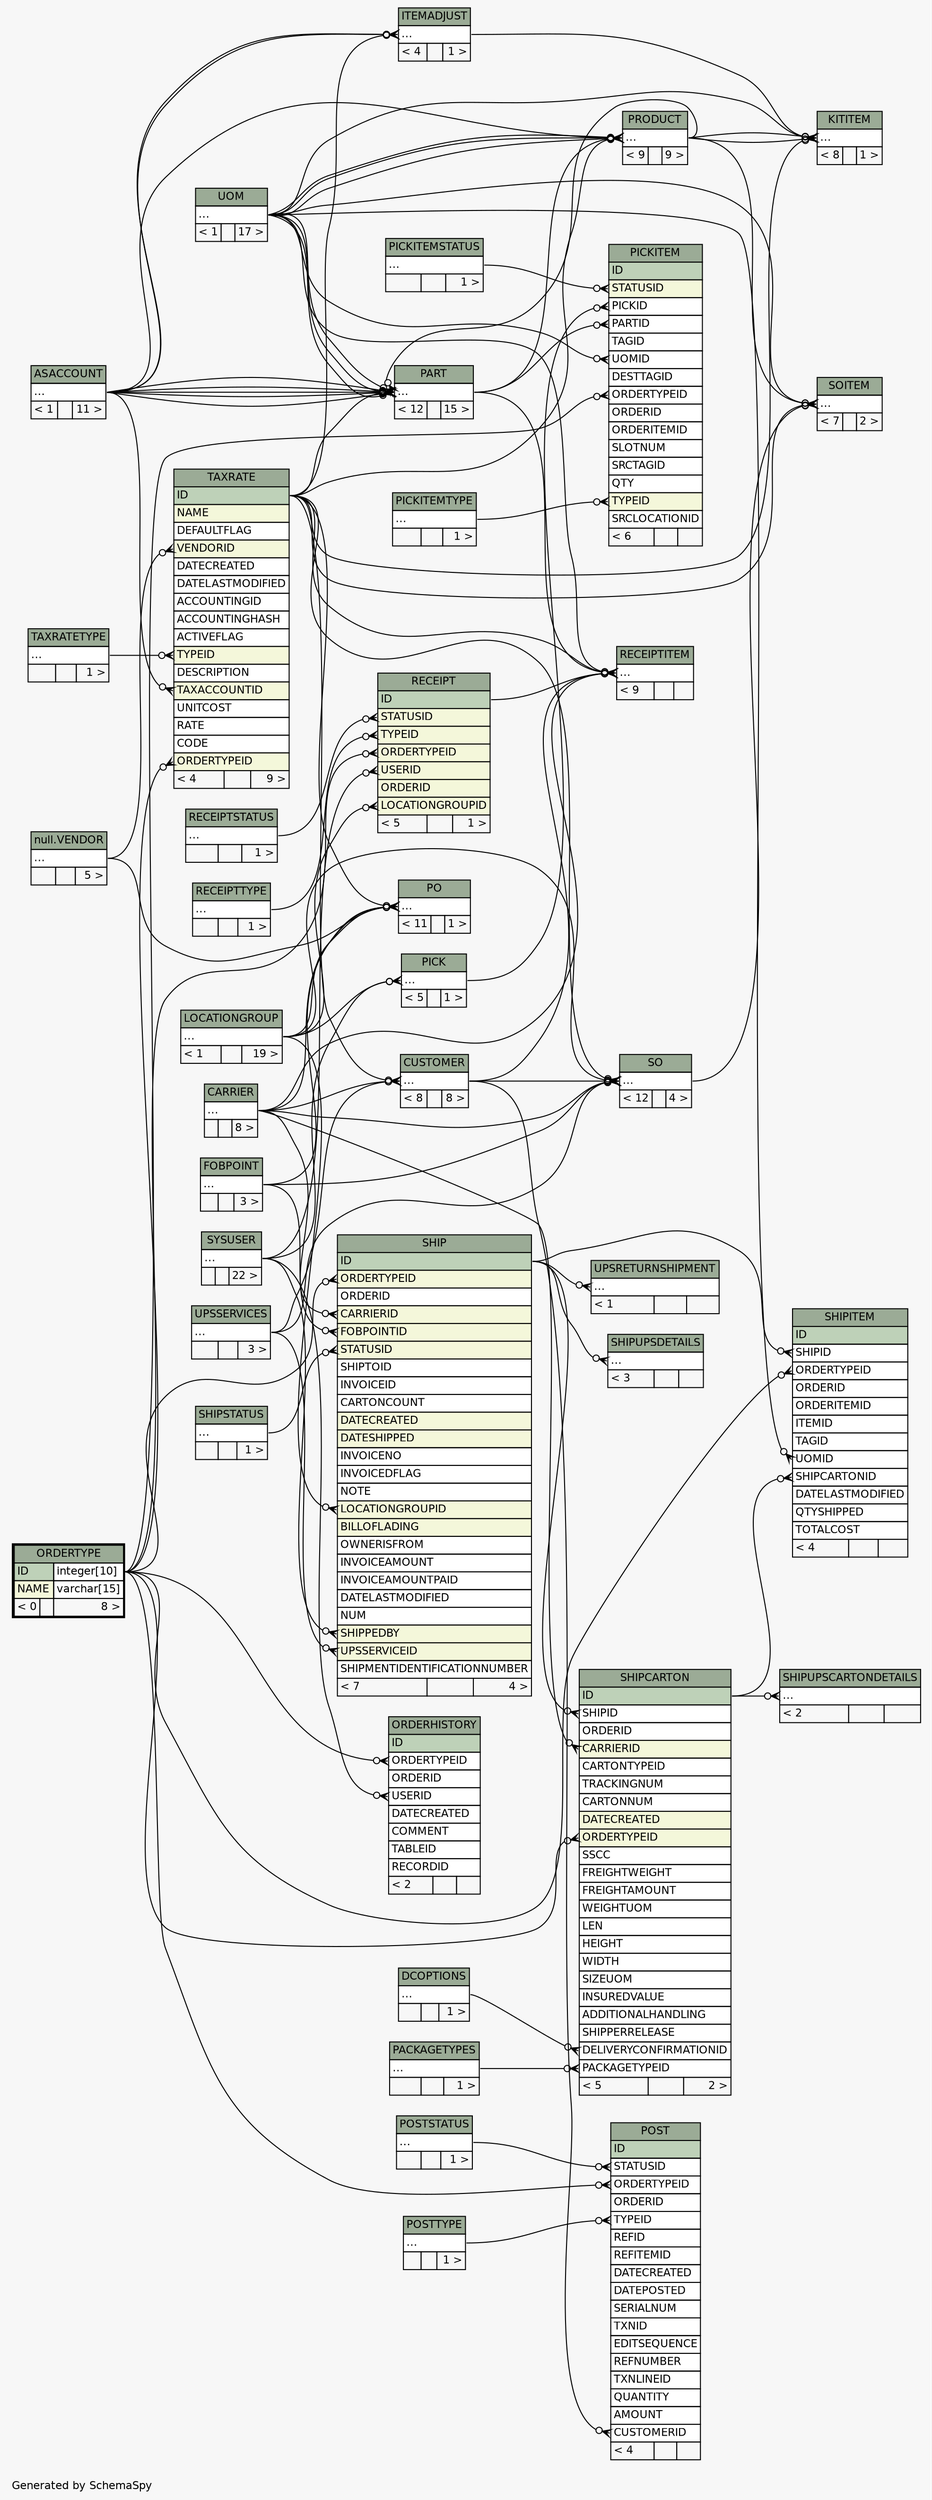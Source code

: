 // dot 2.26.3 on Linux 3.5.0-34-generic
// SchemaSpy rev 590
digraph "twoDegreesRelationshipsDiagram" {
  graph [
    rankdir="RL"
    bgcolor="#f7f7f7"
    label="\nGenerated by SchemaSpy"
    labeljust="l"
    nodesep="0.18"
    ranksep="0.46"
    fontname="Helvetica"
    fontsize="11"
  ];
  node [
    fontname="Helvetica"
    fontsize="11"
    shape="plaintext"
  ];
  edge [
    arrowsize="0.8"
  ];
  "CUSTOMER":"elipses":w -> "CARRIER":"elipses":e [arrowhead=none dir=back arrowtail=crowodot];
  "CUSTOMER":"elipses":w -> "UPSSERVICES":"elipses":e [arrowhead=none dir=back arrowtail=crowodot];
  "CUSTOMER":"elipses":w -> "TAXRATE":"ID":e [arrowhead=none dir=back arrowtail=crowodot];
  "ITEMADJUST":"elipses":w -> "ASACCOUNT":"elipses":e [arrowhead=none dir=back arrowtail=crowodot];
  "ITEMADJUST":"elipses":w -> "ASACCOUNT":"elipses":e [arrowhead=none dir=back arrowtail=crowodot];
  "ITEMADJUST":"elipses":w -> "TAXRATE":"ID":e [arrowhead=none dir=back arrowtail=crowodot];
  "KITITEM":"elipses":w -> "ITEMADJUST":"elipses":e [arrowhead=none dir=back arrowtail=crowodot];
  "KITITEM":"elipses":w -> "PRODUCT":"elipses":e [arrowhead=none dir=back arrowtail=crowodot];
  "KITITEM":"elipses":w -> "PRODUCT":"elipses":e [arrowhead=none dir=back arrowtail=crowodot];
  "KITITEM":"elipses":w -> "TAXRATE":"ID":e [arrowhead=none dir=back arrowtail=crowodot];
  "KITITEM":"elipses":w -> "UOM":"elipses":e [arrowhead=none dir=back arrowtail=crowodot];
  "ORDERHISTORY":"ORDERTYPEID":w -> "ORDERTYPE":"ID.type":e [arrowhead=none dir=back arrowtail=crowodot];
  "ORDERHISTORY":"USERID":w -> "SYSUSER":"elipses":e [arrowhead=none dir=back arrowtail=crowodot];
  "PART":"elipses":w -> "ASACCOUNT":"elipses":e [arrowhead=none dir=back arrowtail=crowodot];
  "PART":"elipses":w -> "ASACCOUNT":"elipses":e [arrowhead=none dir=back arrowtail=crowodot];
  "PART":"elipses":w -> "PRODUCT":"elipses":e [arrowhead=none dir=back arrowtail=crowodot];
  "PART":"elipses":w -> "ASACCOUNT":"elipses":e [arrowhead=none dir=back arrowtail=crowodot];
  "PART":"elipses":w -> "ASACCOUNT":"elipses":e [arrowhead=none dir=back arrowtail=crowodot];
  "PART":"elipses":w -> "UOM":"elipses":e [arrowhead=none dir=back arrowtail=crowodot];
  "PART":"elipses":w -> "TAXRATE":"ID":e [arrowhead=none dir=back arrowtail=crowodot];
  "PART":"elipses":w -> "UOM":"elipses":e [arrowhead=none dir=back arrowtail=crowodot];
  "PART":"elipses":w -> "ASACCOUNT":"elipses":e [arrowhead=none dir=back arrowtail=crowodot];
  "PART":"elipses":w -> "UOM":"elipses":e [arrowhead=none dir=back arrowtail=crowodot];
  "PICK":"elipses":w -> "LOCATIONGROUP":"elipses":e [arrowhead=none dir=back arrowtail=crowodot];
  "PICK":"elipses":w -> "SYSUSER":"elipses":e [arrowhead=none dir=back arrowtail=crowodot];
  "PICKITEM":"ORDERTYPEID":w -> "ORDERTYPE":"ID.type":e [arrowhead=none dir=back arrowtail=crowodot];
  "PICKITEM":"PARTID":w -> "PART":"elipses":e [arrowhead=none dir=back arrowtail=crowodot];
  "PICKITEM":"PICKID":w -> "PICK":"elipses":e [arrowhead=none dir=back arrowtail=crowodot];
  "PICKITEM":"STATUSID":w -> "PICKITEMSTATUS":"elipses":e [arrowhead=none dir=back arrowtail=crowodot];
  "PICKITEM":"TYPEID":w -> "PICKITEMTYPE":"elipses":e [arrowhead=none dir=back arrowtail=crowodot];
  "PICKITEM":"UOMID":w -> "UOM":"elipses":e [arrowhead=none dir=back arrowtail=crowodot];
  "PO":"elipses":w -> "CARRIER":"elipses":e [arrowhead=none dir=back arrowtail=crowodot];
  "PO":"elipses":w -> "FOBPOINT":"elipses":e [arrowhead=none dir=back arrowtail=crowodot];
  "PO":"elipses":w -> "LOCATIONGROUP":"elipses":e [arrowhead=none dir=back arrowtail=crowodot];
  "PO":"elipses":w -> "TAXRATE":"ID":e [arrowhead=none dir=back arrowtail=crowodot];
  "PO":"elipses":w -> "null.VENDOR":"elipses":e [arrowhead=none dir=back arrowtail=crowodot];
  "POST":"CUSTOMERID":w -> "CUSTOMER":"elipses":e [arrowhead=none dir=back arrowtail=crowodot];
  "POST":"ORDERTYPEID":w -> "ORDERTYPE":"ID.type":e [arrowhead=none dir=back arrowtail=crowodot];
  "POST":"STATUSID":w -> "POSTSTATUS":"elipses":e [arrowhead=none dir=back arrowtail=crowodot];
  "POST":"TYPEID":w -> "POSTTYPE":"elipses":e [arrowhead=none dir=back arrowtail=crowodot];
  "PRODUCT":"elipses":w -> "ASACCOUNT":"elipses":e [arrowhead=none dir=back arrowtail=crowodot];
  "PRODUCT":"elipses":w -> "PART":"elipses":e [arrowhead=none dir=back arrowtail=crowodot];
  "PRODUCT":"elipses":w -> "UOM":"elipses":e [arrowhead=none dir=back arrowtail=crowodot];
  "PRODUCT":"elipses":w -> "TAXRATE":"ID":e [arrowhead=none dir=back arrowtail=crowodot];
  "PRODUCT":"elipses":w -> "UOM":"elipses":e [arrowhead=none dir=back arrowtail=crowodot];
  "PRODUCT":"elipses":w -> "UOM":"elipses":e [arrowhead=none dir=back arrowtail=crowodot];
  "RECEIPT":"LOCATIONGROUPID":w -> "LOCATIONGROUP":"elipses":e [arrowhead=none dir=back arrowtail=crowodot];
  "RECEIPT":"ORDERTYPEID":w -> "ORDERTYPE":"ID.type":e [arrowhead=none dir=back arrowtail=crowodot];
  "RECEIPT":"STATUSID":w -> "RECEIPTSTATUS":"elipses":e [arrowhead=none dir=back arrowtail=crowodot];
  "RECEIPT":"TYPEID":w -> "RECEIPTTYPE":"elipses":e [arrowhead=none dir=back arrowtail=crowodot];
  "RECEIPT":"USERID":w -> "SYSUSER":"elipses":e [arrowhead=none dir=back arrowtail=crowodot];
  "RECEIPTITEM":"elipses":w -> "CARRIER":"elipses":e [arrowhead=none dir=back arrowtail=crowodot];
  "RECEIPTITEM":"elipses":w -> "CUSTOMER":"elipses":e [arrowhead=none dir=back arrowtail=crowodot];
  "RECEIPTITEM":"elipses":w -> "PART":"elipses":e [arrowhead=none dir=back arrowtail=crowodot];
  "RECEIPTITEM":"elipses":w -> "RECEIPT":"ID":e [arrowhead=none dir=back arrowtail=crowodot];
  "RECEIPTITEM":"elipses":w -> "TAXRATE":"ID":e [arrowhead=none dir=back arrowtail=crowodot];
  "RECEIPTITEM":"elipses":w -> "UOM":"elipses":e [arrowhead=none dir=back arrowtail=crowodot];
  "SHIP":"CARRIERID":w -> "CARRIER":"elipses":e [arrowhead=none dir=back arrowtail=crowodot];
  "SHIP":"FOBPOINTID":w -> "FOBPOINT":"elipses":e [arrowhead=none dir=back arrowtail=crowodot];
  "SHIP":"LOCATIONGROUPID":w -> "LOCATIONGROUP":"elipses":e [arrowhead=none dir=back arrowtail=crowodot];
  "SHIP":"ORDERTYPEID":w -> "ORDERTYPE":"ID.type":e [arrowhead=none dir=back arrowtail=crowodot];
  "SHIP":"SHIPPEDBY":w -> "SYSUSER":"elipses":e [arrowhead=none dir=back arrowtail=crowodot];
  "SHIP":"STATUSID":w -> "SHIPSTATUS":"elipses":e [arrowhead=none dir=back arrowtail=crowodot];
  "SHIP":"UPSSERVICEID":w -> "UPSSERVICES":"elipses":e [arrowhead=none dir=back arrowtail=crowodot];
  "SHIPCARTON":"CARRIERID":w -> "CARRIER":"elipses":e [arrowhead=none dir=back arrowtail=crowodot];
  "SHIPCARTON":"DELIVERYCONFIRMATIONID":w -> "DCOPTIONS":"elipses":e [arrowhead=none dir=back arrowtail=crowodot];
  "SHIPCARTON":"ORDERTYPEID":w -> "ORDERTYPE":"ID.type":e [arrowhead=none dir=back arrowtail=crowodot];
  "SHIPCARTON":"PACKAGETYPEID":w -> "PACKAGETYPES":"elipses":e [arrowhead=none dir=back arrowtail=crowodot];
  "SHIPCARTON":"SHIPID":w -> "SHIP":"ID":e [arrowhead=none dir=back arrowtail=crowodot];
  "SHIPITEM":"ORDERTYPEID":w -> "ORDERTYPE":"ID.type":e [arrowhead=none dir=back arrowtail=crowodot];
  "SHIPITEM":"SHIPCARTONID":w -> "SHIPCARTON":"ID":e [arrowhead=none dir=back arrowtail=crowodot];
  "SHIPITEM":"SHIPID":w -> "SHIP":"ID":e [arrowhead=none dir=back arrowtail=crowodot];
  "SHIPITEM":"UOMID":w -> "UOM":"elipses":e [arrowhead=none dir=back arrowtail=crowodot];
  "SHIPUPSCARTONDETAILS":"elipses":w -> "SHIPCARTON":"ID":e [arrowhead=none dir=back arrowtail=crowodot];
  "SHIPUPSDETAILS":"elipses":w -> "SHIP":"ID":e [arrowhead=none dir=back arrowtail=crowodot];
  "SO":"elipses":w -> "CARRIER":"elipses":e [arrowhead=none dir=back arrowtail=crowodot];
  "SO":"elipses":w -> "CUSTOMER":"elipses":e [arrowhead=none dir=back arrowtail=crowodot];
  "SO":"elipses":w -> "FOBPOINT":"elipses":e [arrowhead=none dir=back arrowtail=crowodot];
  "SO":"elipses":w -> "LOCATIONGROUP":"elipses":e [arrowhead=none dir=back arrowtail=crowodot];
  "SO":"elipses":w -> "TAXRATE":"ID":e [arrowhead=none dir=back arrowtail=crowodot];
  "SO":"elipses":w -> "UPSSERVICES":"elipses":e [arrowhead=none dir=back arrowtail=crowodot];
  "SOITEM":"elipses":w -> "PRODUCT":"elipses":e [arrowhead=none dir=back arrowtail=crowodot];
  "SOITEM":"elipses":w -> "SO":"elipses":e [arrowhead=none dir=back arrowtail=crowodot];
  "SOITEM":"elipses":w -> "TAXRATE":"ID":e [arrowhead=none dir=back arrowtail=crowodot];
  "SOITEM":"elipses":w -> "UOM":"elipses":e [arrowhead=none dir=back arrowtail=crowodot];
  "TAXRATE":"ORDERTYPEID":w -> "ORDERTYPE":"ID.type":e [arrowhead=none dir=back arrowtail=crowodot];
  "TAXRATE":"TAXACCOUNTID":w -> "ASACCOUNT":"elipses":e [arrowhead=none dir=back arrowtail=crowodot];
  "TAXRATE":"TYPEID":w -> "TAXRATETYPE":"elipses":e [arrowhead=none dir=back arrowtail=crowodot];
  "TAXRATE":"VENDORID":w -> "null.VENDOR":"elipses":e [arrowhead=none dir=back arrowtail=crowodot];
  "UPSRETURNSHIPMENT":"elipses":w -> "SHIP":"ID":e [arrowhead=none dir=back arrowtail=crowodot];
  "ASACCOUNT" [
    label=<
    <TABLE BORDER="0" CELLBORDER="1" CELLSPACING="0" BGCOLOR="#ffffff">
      <TR><TD COLSPAN="3" BGCOLOR="#9bab96" ALIGN="CENTER">ASACCOUNT</TD></TR>
      <TR><TD PORT="elipses" COLSPAN="3" ALIGN="LEFT">...</TD></TR>
      <TR><TD ALIGN="LEFT" BGCOLOR="#f7f7f7">&lt; 1</TD><TD ALIGN="RIGHT" BGCOLOR="#f7f7f7">  </TD><TD ALIGN="RIGHT" BGCOLOR="#f7f7f7">11 &gt;</TD></TR>
    </TABLE>>
    URL="ASACCOUNT.html"
    tooltip="ASACCOUNT"
  ];
  "CARRIER" [
    label=<
    <TABLE BORDER="0" CELLBORDER="1" CELLSPACING="0" BGCOLOR="#ffffff">
      <TR><TD COLSPAN="3" BGCOLOR="#9bab96" ALIGN="CENTER">CARRIER</TD></TR>
      <TR><TD PORT="elipses" COLSPAN="3" ALIGN="LEFT">...</TD></TR>
      <TR><TD ALIGN="LEFT" BGCOLOR="#f7f7f7">  </TD><TD ALIGN="RIGHT" BGCOLOR="#f7f7f7">  </TD><TD ALIGN="RIGHT" BGCOLOR="#f7f7f7">8 &gt;</TD></TR>
    </TABLE>>
    URL="CARRIER.html"
    tooltip="CARRIER"
  ];
  "CUSTOMER" [
    label=<
    <TABLE BORDER="0" CELLBORDER="1" CELLSPACING="0" BGCOLOR="#ffffff">
      <TR><TD COLSPAN="3" BGCOLOR="#9bab96" ALIGN="CENTER">CUSTOMER</TD></TR>
      <TR><TD PORT="elipses" COLSPAN="3" ALIGN="LEFT">...</TD></TR>
      <TR><TD ALIGN="LEFT" BGCOLOR="#f7f7f7">&lt; 8</TD><TD ALIGN="RIGHT" BGCOLOR="#f7f7f7">  </TD><TD ALIGN="RIGHT" BGCOLOR="#f7f7f7">8 &gt;</TD></TR>
    </TABLE>>
    URL="CUSTOMER.html"
    tooltip="CUSTOMER"
  ];
  "DCOPTIONS" [
    label=<
    <TABLE BORDER="0" CELLBORDER="1" CELLSPACING="0" BGCOLOR="#ffffff">
      <TR><TD COLSPAN="3" BGCOLOR="#9bab96" ALIGN="CENTER">DCOPTIONS</TD></TR>
      <TR><TD PORT="elipses" COLSPAN="3" ALIGN="LEFT">...</TD></TR>
      <TR><TD ALIGN="LEFT" BGCOLOR="#f7f7f7">  </TD><TD ALIGN="RIGHT" BGCOLOR="#f7f7f7">  </TD><TD ALIGN="RIGHT" BGCOLOR="#f7f7f7">1 &gt;</TD></TR>
    </TABLE>>
    URL="DCOPTIONS.html"
    tooltip="DCOPTIONS"
  ];
  "FOBPOINT" [
    label=<
    <TABLE BORDER="0" CELLBORDER="1" CELLSPACING="0" BGCOLOR="#ffffff">
      <TR><TD COLSPAN="3" BGCOLOR="#9bab96" ALIGN="CENTER">FOBPOINT</TD></TR>
      <TR><TD PORT="elipses" COLSPAN="3" ALIGN="LEFT">...</TD></TR>
      <TR><TD ALIGN="LEFT" BGCOLOR="#f7f7f7">  </TD><TD ALIGN="RIGHT" BGCOLOR="#f7f7f7">  </TD><TD ALIGN="RIGHT" BGCOLOR="#f7f7f7">3 &gt;</TD></TR>
    </TABLE>>
    URL="FOBPOINT.html"
    tooltip="FOBPOINT"
  ];
  "ITEMADJUST" [
    label=<
    <TABLE BORDER="0" CELLBORDER="1" CELLSPACING="0" BGCOLOR="#ffffff">
      <TR><TD COLSPAN="3" BGCOLOR="#9bab96" ALIGN="CENTER">ITEMADJUST</TD></TR>
      <TR><TD PORT="elipses" COLSPAN="3" ALIGN="LEFT">...</TD></TR>
      <TR><TD ALIGN="LEFT" BGCOLOR="#f7f7f7">&lt; 4</TD><TD ALIGN="RIGHT" BGCOLOR="#f7f7f7">  </TD><TD ALIGN="RIGHT" BGCOLOR="#f7f7f7">1 &gt;</TD></TR>
    </TABLE>>
    URL="ITEMADJUST.html"
    tooltip="ITEMADJUST"
  ];
  "KITITEM" [
    label=<
    <TABLE BORDER="0" CELLBORDER="1" CELLSPACING="0" BGCOLOR="#ffffff">
      <TR><TD COLSPAN="3" BGCOLOR="#9bab96" ALIGN="CENTER">KITITEM</TD></TR>
      <TR><TD PORT="elipses" COLSPAN="3" ALIGN="LEFT">...</TD></TR>
      <TR><TD ALIGN="LEFT" BGCOLOR="#f7f7f7">&lt; 8</TD><TD ALIGN="RIGHT" BGCOLOR="#f7f7f7">  </TD><TD ALIGN="RIGHT" BGCOLOR="#f7f7f7">1 &gt;</TD></TR>
    </TABLE>>
    URL="KITITEM.html"
    tooltip="KITITEM"
  ];
  "LOCATIONGROUP" [
    label=<
    <TABLE BORDER="0" CELLBORDER="1" CELLSPACING="0" BGCOLOR="#ffffff">
      <TR><TD COLSPAN="3" BGCOLOR="#9bab96" ALIGN="CENTER">LOCATIONGROUP</TD></TR>
      <TR><TD PORT="elipses" COLSPAN="3" ALIGN="LEFT">...</TD></TR>
      <TR><TD ALIGN="LEFT" BGCOLOR="#f7f7f7">&lt; 1</TD><TD ALIGN="RIGHT" BGCOLOR="#f7f7f7">  </TD><TD ALIGN="RIGHT" BGCOLOR="#f7f7f7">19 &gt;</TD></TR>
    </TABLE>>
    URL="LOCATIONGROUP.html"
    tooltip="LOCATIONGROUP"
  ];
  "ORDERHISTORY" [
    label=<
    <TABLE BORDER="0" CELLBORDER="1" CELLSPACING="0" BGCOLOR="#ffffff">
      <TR><TD COLSPAN="3" BGCOLOR="#9bab96" ALIGN="CENTER">ORDERHISTORY</TD></TR>
      <TR><TD PORT="ID" COLSPAN="3" BGCOLOR="#bed1b8" ALIGN="LEFT">ID</TD></TR>
      <TR><TD PORT="ORDERTYPEID" COLSPAN="3" ALIGN="LEFT">ORDERTYPEID</TD></TR>
      <TR><TD PORT="ORDERID" COLSPAN="3" ALIGN="LEFT">ORDERID</TD></TR>
      <TR><TD PORT="USERID" COLSPAN="3" ALIGN="LEFT">USERID</TD></TR>
      <TR><TD PORT="DATECREATED" COLSPAN="3" ALIGN="LEFT">DATECREATED</TD></TR>
      <TR><TD PORT="COMMENT" COLSPAN="3" ALIGN="LEFT">COMMENT</TD></TR>
      <TR><TD PORT="TABLEID" COLSPAN="3" ALIGN="LEFT">TABLEID</TD></TR>
      <TR><TD PORT="RECORDID" COLSPAN="3" ALIGN="LEFT">RECORDID</TD></TR>
      <TR><TD ALIGN="LEFT" BGCOLOR="#f7f7f7">&lt; 2</TD><TD ALIGN="RIGHT" BGCOLOR="#f7f7f7">  </TD><TD ALIGN="RIGHT" BGCOLOR="#f7f7f7">  </TD></TR>
    </TABLE>>
    URL="ORDERHISTORY.html"
    tooltip="ORDERHISTORY"
  ];
  "ORDERTYPE" [
    label=<
    <TABLE BORDER="2" CELLBORDER="1" CELLSPACING="0" BGCOLOR="#ffffff">
      <TR><TD COLSPAN="3" BGCOLOR="#9bab96" ALIGN="CENTER">ORDERTYPE</TD></TR>
      <TR><TD PORT="ID" COLSPAN="2" BGCOLOR="#bed1b8" ALIGN="LEFT">ID</TD><TD PORT="ID.type" ALIGN="LEFT">integer[10]</TD></TR>
      <TR><TD PORT="NAME" COLSPAN="2" BGCOLOR="#f4f7da" ALIGN="LEFT">NAME</TD><TD PORT="NAME.type" ALIGN="LEFT">varchar[15]</TD></TR>
      <TR><TD ALIGN="LEFT" BGCOLOR="#f7f7f7">&lt; 0</TD><TD ALIGN="RIGHT" BGCOLOR="#f7f7f7">  </TD><TD ALIGN="RIGHT" BGCOLOR="#f7f7f7">8 &gt;</TD></TR>
    </TABLE>>
    URL="ORDERTYPE.html"
    tooltip="ORDERTYPE"
  ];
  "PACKAGETYPES" [
    label=<
    <TABLE BORDER="0" CELLBORDER="1" CELLSPACING="0" BGCOLOR="#ffffff">
      <TR><TD COLSPAN="3" BGCOLOR="#9bab96" ALIGN="CENTER">PACKAGETYPES</TD></TR>
      <TR><TD PORT="elipses" COLSPAN="3" ALIGN="LEFT">...</TD></TR>
      <TR><TD ALIGN="LEFT" BGCOLOR="#f7f7f7">  </TD><TD ALIGN="RIGHT" BGCOLOR="#f7f7f7">  </TD><TD ALIGN="RIGHT" BGCOLOR="#f7f7f7">1 &gt;</TD></TR>
    </TABLE>>
    URL="PACKAGETYPES.html"
    tooltip="PACKAGETYPES"
  ];
  "PART" [
    label=<
    <TABLE BORDER="0" CELLBORDER="1" CELLSPACING="0" BGCOLOR="#ffffff">
      <TR><TD COLSPAN="3" BGCOLOR="#9bab96" ALIGN="CENTER">PART</TD></TR>
      <TR><TD PORT="elipses" COLSPAN="3" ALIGN="LEFT">...</TD></TR>
      <TR><TD ALIGN="LEFT" BGCOLOR="#f7f7f7">&lt; 12</TD><TD ALIGN="RIGHT" BGCOLOR="#f7f7f7">  </TD><TD ALIGN="RIGHT" BGCOLOR="#f7f7f7">15 &gt;</TD></TR>
    </TABLE>>
    URL="PART.html"
    tooltip="PART"
  ];
  "PICK" [
    label=<
    <TABLE BORDER="0" CELLBORDER="1" CELLSPACING="0" BGCOLOR="#ffffff">
      <TR><TD COLSPAN="3" BGCOLOR="#9bab96" ALIGN="CENTER">PICK</TD></TR>
      <TR><TD PORT="elipses" COLSPAN="3" ALIGN="LEFT">...</TD></TR>
      <TR><TD ALIGN="LEFT" BGCOLOR="#f7f7f7">&lt; 5</TD><TD ALIGN="RIGHT" BGCOLOR="#f7f7f7">  </TD><TD ALIGN="RIGHT" BGCOLOR="#f7f7f7">1 &gt;</TD></TR>
    </TABLE>>
    URL="PICK.html"
    tooltip="PICK"
  ];
  "PICKITEM" [
    label=<
    <TABLE BORDER="0" CELLBORDER="1" CELLSPACING="0" BGCOLOR="#ffffff">
      <TR><TD COLSPAN="3" BGCOLOR="#9bab96" ALIGN="CENTER">PICKITEM</TD></TR>
      <TR><TD PORT="ID" COLSPAN="3" BGCOLOR="#bed1b8" ALIGN="LEFT">ID</TD></TR>
      <TR><TD PORT="STATUSID" COLSPAN="3" BGCOLOR="#f4f7da" ALIGN="LEFT">STATUSID</TD></TR>
      <TR><TD PORT="PICKID" COLSPAN="3" ALIGN="LEFT">PICKID</TD></TR>
      <TR><TD PORT="PARTID" COLSPAN="3" ALIGN="LEFT">PARTID</TD></TR>
      <TR><TD PORT="TAGID" COLSPAN="3" ALIGN="LEFT">TAGID</TD></TR>
      <TR><TD PORT="UOMID" COLSPAN="3" ALIGN="LEFT">UOMID</TD></TR>
      <TR><TD PORT="DESTTAGID" COLSPAN="3" ALIGN="LEFT">DESTTAGID</TD></TR>
      <TR><TD PORT="ORDERTYPEID" COLSPAN="3" ALIGN="LEFT">ORDERTYPEID</TD></TR>
      <TR><TD PORT="ORDERID" COLSPAN="3" ALIGN="LEFT">ORDERID</TD></TR>
      <TR><TD PORT="ORDERITEMID" COLSPAN="3" ALIGN="LEFT">ORDERITEMID</TD></TR>
      <TR><TD PORT="SLOTNUM" COLSPAN="3" ALIGN="LEFT">SLOTNUM</TD></TR>
      <TR><TD PORT="SRCTAGID" COLSPAN="3" ALIGN="LEFT">SRCTAGID</TD></TR>
      <TR><TD PORT="QTY" COLSPAN="3" ALIGN="LEFT">QTY</TD></TR>
      <TR><TD PORT="TYPEID" COLSPAN="3" BGCOLOR="#f4f7da" ALIGN="LEFT">TYPEID</TD></TR>
      <TR><TD PORT="SRCLOCATIONID" COLSPAN="3" ALIGN="LEFT">SRCLOCATIONID</TD></TR>
      <TR><TD ALIGN="LEFT" BGCOLOR="#f7f7f7">&lt; 6</TD><TD ALIGN="RIGHT" BGCOLOR="#f7f7f7">  </TD><TD ALIGN="RIGHT" BGCOLOR="#f7f7f7">  </TD></TR>
    </TABLE>>
    URL="PICKITEM.html"
    tooltip="PICKITEM"
  ];
  "PICKITEMSTATUS" [
    label=<
    <TABLE BORDER="0" CELLBORDER="1" CELLSPACING="0" BGCOLOR="#ffffff">
      <TR><TD COLSPAN="3" BGCOLOR="#9bab96" ALIGN="CENTER">PICKITEMSTATUS</TD></TR>
      <TR><TD PORT="elipses" COLSPAN="3" ALIGN="LEFT">...</TD></TR>
      <TR><TD ALIGN="LEFT" BGCOLOR="#f7f7f7">  </TD><TD ALIGN="RIGHT" BGCOLOR="#f7f7f7">  </TD><TD ALIGN="RIGHT" BGCOLOR="#f7f7f7">1 &gt;</TD></TR>
    </TABLE>>
    URL="PICKITEMSTATUS.html"
    tooltip="PICKITEMSTATUS"
  ];
  "PICKITEMTYPE" [
    label=<
    <TABLE BORDER="0" CELLBORDER="1" CELLSPACING="0" BGCOLOR="#ffffff">
      <TR><TD COLSPAN="3" BGCOLOR="#9bab96" ALIGN="CENTER">PICKITEMTYPE</TD></TR>
      <TR><TD PORT="elipses" COLSPAN="3" ALIGN="LEFT">...</TD></TR>
      <TR><TD ALIGN="LEFT" BGCOLOR="#f7f7f7">  </TD><TD ALIGN="RIGHT" BGCOLOR="#f7f7f7">  </TD><TD ALIGN="RIGHT" BGCOLOR="#f7f7f7">1 &gt;</TD></TR>
    </TABLE>>
    URL="PICKITEMTYPE.html"
    tooltip="PICKITEMTYPE"
  ];
  "PO" [
    label=<
    <TABLE BORDER="0" CELLBORDER="1" CELLSPACING="0" BGCOLOR="#ffffff">
      <TR><TD COLSPAN="3" BGCOLOR="#9bab96" ALIGN="CENTER">PO</TD></TR>
      <TR><TD PORT="elipses" COLSPAN="3" ALIGN="LEFT">...</TD></TR>
      <TR><TD ALIGN="LEFT" BGCOLOR="#f7f7f7">&lt; 11</TD><TD ALIGN="RIGHT" BGCOLOR="#f7f7f7">  </TD><TD ALIGN="RIGHT" BGCOLOR="#f7f7f7">1 &gt;</TD></TR>
    </TABLE>>
    URL="PO.html"
    tooltip="PO"
  ];
  "POST" [
    label=<
    <TABLE BORDER="0" CELLBORDER="1" CELLSPACING="0" BGCOLOR="#ffffff">
      <TR><TD COLSPAN="3" BGCOLOR="#9bab96" ALIGN="CENTER">POST</TD></TR>
      <TR><TD PORT="ID" COLSPAN="3" BGCOLOR="#bed1b8" ALIGN="LEFT">ID</TD></TR>
      <TR><TD PORT="STATUSID" COLSPAN="3" ALIGN="LEFT">STATUSID</TD></TR>
      <TR><TD PORT="ORDERTYPEID" COLSPAN="3" ALIGN="LEFT">ORDERTYPEID</TD></TR>
      <TR><TD PORT="ORDERID" COLSPAN="3" ALIGN="LEFT">ORDERID</TD></TR>
      <TR><TD PORT="TYPEID" COLSPAN="3" ALIGN="LEFT">TYPEID</TD></TR>
      <TR><TD PORT="REFID" COLSPAN="3" ALIGN="LEFT">REFID</TD></TR>
      <TR><TD PORT="REFITEMID" COLSPAN="3" ALIGN="LEFT">REFITEMID</TD></TR>
      <TR><TD PORT="DATECREATED" COLSPAN="3" ALIGN="LEFT">DATECREATED</TD></TR>
      <TR><TD PORT="DATEPOSTED" COLSPAN="3" ALIGN="LEFT">DATEPOSTED</TD></TR>
      <TR><TD PORT="SERIALNUM" COLSPAN="3" ALIGN="LEFT">SERIALNUM</TD></TR>
      <TR><TD PORT="TXNID" COLSPAN="3" ALIGN="LEFT">TXNID</TD></TR>
      <TR><TD PORT="EDITSEQUENCE" COLSPAN="3" ALIGN="LEFT">EDITSEQUENCE</TD></TR>
      <TR><TD PORT="REFNUMBER" COLSPAN="3" ALIGN="LEFT">REFNUMBER</TD></TR>
      <TR><TD PORT="TXNLINEID" COLSPAN="3" ALIGN="LEFT">TXNLINEID</TD></TR>
      <TR><TD PORT="QUANTITY" COLSPAN="3" ALIGN="LEFT">QUANTITY</TD></TR>
      <TR><TD PORT="AMOUNT" COLSPAN="3" ALIGN="LEFT">AMOUNT</TD></TR>
      <TR><TD PORT="CUSTOMERID" COLSPAN="3" ALIGN="LEFT">CUSTOMERID</TD></TR>
      <TR><TD ALIGN="LEFT" BGCOLOR="#f7f7f7">&lt; 4</TD><TD ALIGN="RIGHT" BGCOLOR="#f7f7f7">  </TD><TD ALIGN="RIGHT" BGCOLOR="#f7f7f7">  </TD></TR>
    </TABLE>>
    URL="POST.html"
    tooltip="POST"
  ];
  "POSTSTATUS" [
    label=<
    <TABLE BORDER="0" CELLBORDER="1" CELLSPACING="0" BGCOLOR="#ffffff">
      <TR><TD COLSPAN="3" BGCOLOR="#9bab96" ALIGN="CENTER">POSTSTATUS</TD></TR>
      <TR><TD PORT="elipses" COLSPAN="3" ALIGN="LEFT">...</TD></TR>
      <TR><TD ALIGN="LEFT" BGCOLOR="#f7f7f7">  </TD><TD ALIGN="RIGHT" BGCOLOR="#f7f7f7">  </TD><TD ALIGN="RIGHT" BGCOLOR="#f7f7f7">1 &gt;</TD></TR>
    </TABLE>>
    URL="POSTSTATUS.html"
    tooltip="POSTSTATUS"
  ];
  "POSTTYPE" [
    label=<
    <TABLE BORDER="0" CELLBORDER="1" CELLSPACING="0" BGCOLOR="#ffffff">
      <TR><TD COLSPAN="3" BGCOLOR="#9bab96" ALIGN="CENTER">POSTTYPE</TD></TR>
      <TR><TD PORT="elipses" COLSPAN="3" ALIGN="LEFT">...</TD></TR>
      <TR><TD ALIGN="LEFT" BGCOLOR="#f7f7f7">  </TD><TD ALIGN="RIGHT" BGCOLOR="#f7f7f7">  </TD><TD ALIGN="RIGHT" BGCOLOR="#f7f7f7">1 &gt;</TD></TR>
    </TABLE>>
    URL="POSTTYPE.html"
    tooltip="POSTTYPE"
  ];
  "PRODUCT" [
    label=<
    <TABLE BORDER="0" CELLBORDER="1" CELLSPACING="0" BGCOLOR="#ffffff">
      <TR><TD COLSPAN="3" BGCOLOR="#9bab96" ALIGN="CENTER">PRODUCT</TD></TR>
      <TR><TD PORT="elipses" COLSPAN="3" ALIGN="LEFT">...</TD></TR>
      <TR><TD ALIGN="LEFT" BGCOLOR="#f7f7f7">&lt; 9</TD><TD ALIGN="RIGHT" BGCOLOR="#f7f7f7">  </TD><TD ALIGN="RIGHT" BGCOLOR="#f7f7f7">9 &gt;</TD></TR>
    </TABLE>>
    URL="PRODUCT.html"
    tooltip="PRODUCT"
  ];
  "RECEIPT" [
    label=<
    <TABLE BORDER="0" CELLBORDER="1" CELLSPACING="0" BGCOLOR="#ffffff">
      <TR><TD COLSPAN="3" BGCOLOR="#9bab96" ALIGN="CENTER">RECEIPT</TD></TR>
      <TR><TD PORT="ID" COLSPAN="3" BGCOLOR="#bed1b8" ALIGN="LEFT">ID</TD></TR>
      <TR><TD PORT="STATUSID" COLSPAN="3" BGCOLOR="#f4f7da" ALIGN="LEFT">STATUSID</TD></TR>
      <TR><TD PORT="TYPEID" COLSPAN="3" BGCOLOR="#f4f7da" ALIGN="LEFT">TYPEID</TD></TR>
      <TR><TD PORT="ORDERTYPEID" COLSPAN="3" BGCOLOR="#f4f7da" ALIGN="LEFT">ORDERTYPEID</TD></TR>
      <TR><TD PORT="USERID" COLSPAN="3" BGCOLOR="#f4f7da" ALIGN="LEFT">USERID</TD></TR>
      <TR><TD PORT="ORDERID" COLSPAN="3" BGCOLOR="#f4f7da" ALIGN="LEFT">ORDERID</TD></TR>
      <TR><TD PORT="LOCATIONGROUPID" COLSPAN="3" BGCOLOR="#f4f7da" ALIGN="LEFT">LOCATIONGROUPID</TD></TR>
      <TR><TD ALIGN="LEFT" BGCOLOR="#f7f7f7">&lt; 5</TD><TD ALIGN="RIGHT" BGCOLOR="#f7f7f7">  </TD><TD ALIGN="RIGHT" BGCOLOR="#f7f7f7">1 &gt;</TD></TR>
    </TABLE>>
    URL="RECEIPT.html"
    tooltip="RECEIPT"
  ];
  "RECEIPTITEM" [
    label=<
    <TABLE BORDER="0" CELLBORDER="1" CELLSPACING="0" BGCOLOR="#ffffff">
      <TR><TD COLSPAN="3" BGCOLOR="#9bab96" ALIGN="CENTER">RECEIPTITEM</TD></TR>
      <TR><TD PORT="elipses" COLSPAN="3" ALIGN="LEFT">...</TD></TR>
      <TR><TD ALIGN="LEFT" BGCOLOR="#f7f7f7">&lt; 9</TD><TD ALIGN="RIGHT" BGCOLOR="#f7f7f7">  </TD><TD ALIGN="RIGHT" BGCOLOR="#f7f7f7">  </TD></TR>
    </TABLE>>
    URL="RECEIPTITEM.html"
    tooltip="RECEIPTITEM"
  ];
  "RECEIPTSTATUS" [
    label=<
    <TABLE BORDER="0" CELLBORDER="1" CELLSPACING="0" BGCOLOR="#ffffff">
      <TR><TD COLSPAN="3" BGCOLOR="#9bab96" ALIGN="CENTER">RECEIPTSTATUS</TD></TR>
      <TR><TD PORT="elipses" COLSPAN="3" ALIGN="LEFT">...</TD></TR>
      <TR><TD ALIGN="LEFT" BGCOLOR="#f7f7f7">  </TD><TD ALIGN="RIGHT" BGCOLOR="#f7f7f7">  </TD><TD ALIGN="RIGHT" BGCOLOR="#f7f7f7">1 &gt;</TD></TR>
    </TABLE>>
    URL="RECEIPTSTATUS.html"
    tooltip="RECEIPTSTATUS"
  ];
  "RECEIPTTYPE" [
    label=<
    <TABLE BORDER="0" CELLBORDER="1" CELLSPACING="0" BGCOLOR="#ffffff">
      <TR><TD COLSPAN="3" BGCOLOR="#9bab96" ALIGN="CENTER">RECEIPTTYPE</TD></TR>
      <TR><TD PORT="elipses" COLSPAN="3" ALIGN="LEFT">...</TD></TR>
      <TR><TD ALIGN="LEFT" BGCOLOR="#f7f7f7">  </TD><TD ALIGN="RIGHT" BGCOLOR="#f7f7f7">  </TD><TD ALIGN="RIGHT" BGCOLOR="#f7f7f7">1 &gt;</TD></TR>
    </TABLE>>
    URL="RECEIPTTYPE.html"
    tooltip="RECEIPTTYPE"
  ];
  "SHIP" [
    label=<
    <TABLE BORDER="0" CELLBORDER="1" CELLSPACING="0" BGCOLOR="#ffffff">
      <TR><TD COLSPAN="3" BGCOLOR="#9bab96" ALIGN="CENTER">SHIP</TD></TR>
      <TR><TD PORT="ID" COLSPAN="3" BGCOLOR="#bed1b8" ALIGN="LEFT">ID</TD></TR>
      <TR><TD PORT="ORDERTYPEID" COLSPAN="3" BGCOLOR="#f4f7da" ALIGN="LEFT">ORDERTYPEID</TD></TR>
      <TR><TD PORT="ORDERID" COLSPAN="3" ALIGN="LEFT">ORDERID</TD></TR>
      <TR><TD PORT="CARRIERID" COLSPAN="3" BGCOLOR="#f4f7da" ALIGN="LEFT">CARRIERID</TD></TR>
      <TR><TD PORT="FOBPOINTID" COLSPAN="3" BGCOLOR="#f4f7da" ALIGN="LEFT">FOBPOINTID</TD></TR>
      <TR><TD PORT="STATUSID" COLSPAN="3" BGCOLOR="#f4f7da" ALIGN="LEFT">STATUSID</TD></TR>
      <TR><TD PORT="SHIPTOID" COLSPAN="3" ALIGN="LEFT">SHIPTOID</TD></TR>
      <TR><TD PORT="INVOICEID" COLSPAN="3" ALIGN="LEFT">INVOICEID</TD></TR>
      <TR><TD PORT="CARTONCOUNT" COLSPAN="3" ALIGN="LEFT">CARTONCOUNT</TD></TR>
      <TR><TD PORT="DATECREATED" COLSPAN="3" BGCOLOR="#f4f7da" ALIGN="LEFT">DATECREATED</TD></TR>
      <TR><TD PORT="DATESHIPPED" COLSPAN="3" BGCOLOR="#f4f7da" ALIGN="LEFT">DATESHIPPED</TD></TR>
      <TR><TD PORT="INVOICENO" COLSPAN="3" ALIGN="LEFT">INVOICENO</TD></TR>
      <TR><TD PORT="INVOICEDFLAG" COLSPAN="3" ALIGN="LEFT">INVOICEDFLAG</TD></TR>
      <TR><TD PORT="NOTE" COLSPAN="3" ALIGN="LEFT">NOTE</TD></TR>
      <TR><TD PORT="LOCATIONGROUPID" COLSPAN="3" BGCOLOR="#f4f7da" ALIGN="LEFT">LOCATIONGROUPID</TD></TR>
      <TR><TD PORT="BILLOFLADING" COLSPAN="3" BGCOLOR="#f4f7da" ALIGN="LEFT">BILLOFLADING</TD></TR>
      <TR><TD PORT="OWNERISFROM" COLSPAN="3" ALIGN="LEFT">OWNERISFROM</TD></TR>
      <TR><TD PORT="INVOICEAMOUNT" COLSPAN="3" ALIGN="LEFT">INVOICEAMOUNT</TD></TR>
      <TR><TD PORT="INVOICEAMOUNTPAID" COLSPAN="3" ALIGN="LEFT">INVOICEAMOUNTPAID</TD></TR>
      <TR><TD PORT="DATELASTMODIFIED" COLSPAN="3" ALIGN="LEFT">DATELASTMODIFIED</TD></TR>
      <TR><TD PORT="NUM" COLSPAN="3" ALIGN="LEFT">NUM</TD></TR>
      <TR><TD PORT="SHIPPEDBY" COLSPAN="3" BGCOLOR="#f4f7da" ALIGN="LEFT">SHIPPEDBY</TD></TR>
      <TR><TD PORT="UPSSERVICEID" COLSPAN="3" BGCOLOR="#f4f7da" ALIGN="LEFT">UPSSERVICEID</TD></TR>
      <TR><TD PORT="SHIPMENTIDENTIFICATIONNUMBER" COLSPAN="3" ALIGN="LEFT">SHIPMENTIDENTIFICATIONNUMBER</TD></TR>
      <TR><TD ALIGN="LEFT" BGCOLOR="#f7f7f7">&lt; 7</TD><TD ALIGN="RIGHT" BGCOLOR="#f7f7f7">  </TD><TD ALIGN="RIGHT" BGCOLOR="#f7f7f7">4 &gt;</TD></TR>
    </TABLE>>
    URL="SHIP.html"
    tooltip="SHIP"
  ];
  "SHIPCARTON" [
    label=<
    <TABLE BORDER="0" CELLBORDER="1" CELLSPACING="0" BGCOLOR="#ffffff">
      <TR><TD COLSPAN="3" BGCOLOR="#9bab96" ALIGN="CENTER">SHIPCARTON</TD></TR>
      <TR><TD PORT="ID" COLSPAN="3" BGCOLOR="#bed1b8" ALIGN="LEFT">ID</TD></TR>
      <TR><TD PORT="SHIPID" COLSPAN="3" ALIGN="LEFT">SHIPID</TD></TR>
      <TR><TD PORT="ORDERID" COLSPAN="3" ALIGN="LEFT">ORDERID</TD></TR>
      <TR><TD PORT="CARRIERID" COLSPAN="3" BGCOLOR="#f4f7da" ALIGN="LEFT">CARRIERID</TD></TR>
      <TR><TD PORT="CARTONTYPEID" COLSPAN="3" ALIGN="LEFT">CARTONTYPEID</TD></TR>
      <TR><TD PORT="TRACKINGNUM" COLSPAN="3" ALIGN="LEFT">TRACKINGNUM</TD></TR>
      <TR><TD PORT="CARTONNUM" COLSPAN="3" ALIGN="LEFT">CARTONNUM</TD></TR>
      <TR><TD PORT="DATECREATED" COLSPAN="3" BGCOLOR="#f4f7da" ALIGN="LEFT">DATECREATED</TD></TR>
      <TR><TD PORT="ORDERTYPEID" COLSPAN="3" BGCOLOR="#f4f7da" ALIGN="LEFT">ORDERTYPEID</TD></TR>
      <TR><TD PORT="SSCC" COLSPAN="3" ALIGN="LEFT">SSCC</TD></TR>
      <TR><TD PORT="FREIGHTWEIGHT" COLSPAN="3" ALIGN="LEFT">FREIGHTWEIGHT</TD></TR>
      <TR><TD PORT="FREIGHTAMOUNT" COLSPAN="3" ALIGN="LEFT">FREIGHTAMOUNT</TD></TR>
      <TR><TD PORT="WEIGHTUOM" COLSPAN="3" ALIGN="LEFT">WEIGHTUOM</TD></TR>
      <TR><TD PORT="LEN" COLSPAN="3" ALIGN="LEFT">LEN</TD></TR>
      <TR><TD PORT="HEIGHT" COLSPAN="3" ALIGN="LEFT">HEIGHT</TD></TR>
      <TR><TD PORT="WIDTH" COLSPAN="3" ALIGN="LEFT">WIDTH</TD></TR>
      <TR><TD PORT="SIZEUOM" COLSPAN="3" ALIGN="LEFT">SIZEUOM</TD></TR>
      <TR><TD PORT="INSUREDVALUE" COLSPAN="3" ALIGN="LEFT">INSUREDVALUE</TD></TR>
      <TR><TD PORT="ADDITIONALHANDLING" COLSPAN="3" ALIGN="LEFT">ADDITIONALHANDLING</TD></TR>
      <TR><TD PORT="SHIPPERRELEASE" COLSPAN="3" ALIGN="LEFT">SHIPPERRELEASE</TD></TR>
      <TR><TD PORT="DELIVERYCONFIRMATIONID" COLSPAN="3" ALIGN="LEFT">DELIVERYCONFIRMATIONID</TD></TR>
      <TR><TD PORT="PACKAGETYPEID" COLSPAN="3" ALIGN="LEFT">PACKAGETYPEID</TD></TR>
      <TR><TD ALIGN="LEFT" BGCOLOR="#f7f7f7">&lt; 5</TD><TD ALIGN="RIGHT" BGCOLOR="#f7f7f7">  </TD><TD ALIGN="RIGHT" BGCOLOR="#f7f7f7">2 &gt;</TD></TR>
    </TABLE>>
    URL="SHIPCARTON.html"
    tooltip="SHIPCARTON"
  ];
  "SHIPITEM" [
    label=<
    <TABLE BORDER="0" CELLBORDER="1" CELLSPACING="0" BGCOLOR="#ffffff">
      <TR><TD COLSPAN="3" BGCOLOR="#9bab96" ALIGN="CENTER">SHIPITEM</TD></TR>
      <TR><TD PORT="ID" COLSPAN="3" BGCOLOR="#bed1b8" ALIGN="LEFT">ID</TD></TR>
      <TR><TD PORT="SHIPID" COLSPAN="3" ALIGN="LEFT">SHIPID</TD></TR>
      <TR><TD PORT="ORDERTYPEID" COLSPAN="3" ALIGN="LEFT">ORDERTYPEID</TD></TR>
      <TR><TD PORT="ORDERID" COLSPAN="3" ALIGN="LEFT">ORDERID</TD></TR>
      <TR><TD PORT="ORDERITEMID" COLSPAN="3" ALIGN="LEFT">ORDERITEMID</TD></TR>
      <TR><TD PORT="ITEMID" COLSPAN="3" ALIGN="LEFT">ITEMID</TD></TR>
      <TR><TD PORT="TAGID" COLSPAN="3" ALIGN="LEFT">TAGID</TD></TR>
      <TR><TD PORT="UOMID" COLSPAN="3" ALIGN="LEFT">UOMID</TD></TR>
      <TR><TD PORT="SHIPCARTONID" COLSPAN="3" ALIGN="LEFT">SHIPCARTONID</TD></TR>
      <TR><TD PORT="DATELASTMODIFIED" COLSPAN="3" ALIGN="LEFT">DATELASTMODIFIED</TD></TR>
      <TR><TD PORT="QTYSHIPPED" COLSPAN="3" ALIGN="LEFT">QTYSHIPPED</TD></TR>
      <TR><TD PORT="TOTALCOST" COLSPAN="3" ALIGN="LEFT">TOTALCOST</TD></TR>
      <TR><TD ALIGN="LEFT" BGCOLOR="#f7f7f7">&lt; 4</TD><TD ALIGN="RIGHT" BGCOLOR="#f7f7f7">  </TD><TD ALIGN="RIGHT" BGCOLOR="#f7f7f7">  </TD></TR>
    </TABLE>>
    URL="SHIPITEM.html"
    tooltip="SHIPITEM"
  ];
  "SHIPSTATUS" [
    label=<
    <TABLE BORDER="0" CELLBORDER="1" CELLSPACING="0" BGCOLOR="#ffffff">
      <TR><TD COLSPAN="3" BGCOLOR="#9bab96" ALIGN="CENTER">SHIPSTATUS</TD></TR>
      <TR><TD PORT="elipses" COLSPAN="3" ALIGN="LEFT">...</TD></TR>
      <TR><TD ALIGN="LEFT" BGCOLOR="#f7f7f7">  </TD><TD ALIGN="RIGHT" BGCOLOR="#f7f7f7">  </TD><TD ALIGN="RIGHT" BGCOLOR="#f7f7f7">1 &gt;</TD></TR>
    </TABLE>>
    URL="SHIPSTATUS.html"
    tooltip="SHIPSTATUS"
  ];
  "SHIPUPSCARTONDETAILS" [
    label=<
    <TABLE BORDER="0" CELLBORDER="1" CELLSPACING="0" BGCOLOR="#ffffff">
      <TR><TD COLSPAN="3" BGCOLOR="#9bab96" ALIGN="CENTER">SHIPUPSCARTONDETAILS</TD></TR>
      <TR><TD PORT="elipses" COLSPAN="3" ALIGN="LEFT">...</TD></TR>
      <TR><TD ALIGN="LEFT" BGCOLOR="#f7f7f7">&lt; 2</TD><TD ALIGN="RIGHT" BGCOLOR="#f7f7f7">  </TD><TD ALIGN="RIGHT" BGCOLOR="#f7f7f7">  </TD></TR>
    </TABLE>>
    URL="SHIPUPSCARTONDETAILS.html"
    tooltip="SHIPUPSCARTONDETAILS"
  ];
  "SHIPUPSDETAILS" [
    label=<
    <TABLE BORDER="0" CELLBORDER="1" CELLSPACING="0" BGCOLOR="#ffffff">
      <TR><TD COLSPAN="3" BGCOLOR="#9bab96" ALIGN="CENTER">SHIPUPSDETAILS</TD></TR>
      <TR><TD PORT="elipses" COLSPAN="3" ALIGN="LEFT">...</TD></TR>
      <TR><TD ALIGN="LEFT" BGCOLOR="#f7f7f7">&lt; 3</TD><TD ALIGN="RIGHT" BGCOLOR="#f7f7f7">  </TD><TD ALIGN="RIGHT" BGCOLOR="#f7f7f7">  </TD></TR>
    </TABLE>>
    URL="SHIPUPSDETAILS.html"
    tooltip="SHIPUPSDETAILS"
  ];
  "SO" [
    label=<
    <TABLE BORDER="0" CELLBORDER="1" CELLSPACING="0" BGCOLOR="#ffffff">
      <TR><TD COLSPAN="3" BGCOLOR="#9bab96" ALIGN="CENTER">SO</TD></TR>
      <TR><TD PORT="elipses" COLSPAN="3" ALIGN="LEFT">...</TD></TR>
      <TR><TD ALIGN="LEFT" BGCOLOR="#f7f7f7">&lt; 12</TD><TD ALIGN="RIGHT" BGCOLOR="#f7f7f7">  </TD><TD ALIGN="RIGHT" BGCOLOR="#f7f7f7">4 &gt;</TD></TR>
    </TABLE>>
    URL="SO.html"
    tooltip="SO"
  ];
  "SOITEM" [
    label=<
    <TABLE BORDER="0" CELLBORDER="1" CELLSPACING="0" BGCOLOR="#ffffff">
      <TR><TD COLSPAN="3" BGCOLOR="#9bab96" ALIGN="CENTER">SOITEM</TD></TR>
      <TR><TD PORT="elipses" COLSPAN="3" ALIGN="LEFT">...</TD></TR>
      <TR><TD ALIGN="LEFT" BGCOLOR="#f7f7f7">&lt; 7</TD><TD ALIGN="RIGHT" BGCOLOR="#f7f7f7">  </TD><TD ALIGN="RIGHT" BGCOLOR="#f7f7f7">2 &gt;</TD></TR>
    </TABLE>>
    URL="SOITEM.html"
    tooltip="SOITEM"
  ];
  "SYSUSER" [
    label=<
    <TABLE BORDER="0" CELLBORDER="1" CELLSPACING="0" BGCOLOR="#ffffff">
      <TR><TD COLSPAN="3" BGCOLOR="#9bab96" ALIGN="CENTER">SYSUSER</TD></TR>
      <TR><TD PORT="elipses" COLSPAN="3" ALIGN="LEFT">...</TD></TR>
      <TR><TD ALIGN="LEFT" BGCOLOR="#f7f7f7">  </TD><TD ALIGN="RIGHT" BGCOLOR="#f7f7f7">  </TD><TD ALIGN="RIGHT" BGCOLOR="#f7f7f7">22 &gt;</TD></TR>
    </TABLE>>
    URL="SYSUSER.html"
    tooltip="SYSUSER"
  ];
  "TAXRATE" [
    label=<
    <TABLE BORDER="0" CELLBORDER="1" CELLSPACING="0" BGCOLOR="#ffffff">
      <TR><TD COLSPAN="3" BGCOLOR="#9bab96" ALIGN="CENTER">TAXRATE</TD></TR>
      <TR><TD PORT="ID" COLSPAN="3" BGCOLOR="#bed1b8" ALIGN="LEFT">ID</TD></TR>
      <TR><TD PORT="NAME" COLSPAN="3" BGCOLOR="#f4f7da" ALIGN="LEFT">NAME</TD></TR>
      <TR><TD PORT="DEFAULTFLAG" COLSPAN="3" ALIGN="LEFT">DEFAULTFLAG</TD></TR>
      <TR><TD PORT="VENDORID" COLSPAN="3" BGCOLOR="#f4f7da" ALIGN="LEFT">VENDORID</TD></TR>
      <TR><TD PORT="DATECREATED" COLSPAN="3" ALIGN="LEFT">DATECREATED</TD></TR>
      <TR><TD PORT="DATELASTMODIFIED" COLSPAN="3" ALIGN="LEFT">DATELASTMODIFIED</TD></TR>
      <TR><TD PORT="ACCOUNTINGID" COLSPAN="3" ALIGN="LEFT">ACCOUNTINGID</TD></TR>
      <TR><TD PORT="ACCOUNTINGHASH" COLSPAN="3" ALIGN="LEFT">ACCOUNTINGHASH</TD></TR>
      <TR><TD PORT="ACTIVEFLAG" COLSPAN="3" ALIGN="LEFT">ACTIVEFLAG</TD></TR>
      <TR><TD PORT="TYPEID" COLSPAN="3" BGCOLOR="#f4f7da" ALIGN="LEFT">TYPEID</TD></TR>
      <TR><TD PORT="DESCRIPTION" COLSPAN="3" ALIGN="LEFT">DESCRIPTION</TD></TR>
      <TR><TD PORT="TAXACCOUNTID" COLSPAN="3" BGCOLOR="#f4f7da" ALIGN="LEFT">TAXACCOUNTID</TD></TR>
      <TR><TD PORT="UNITCOST" COLSPAN="3" ALIGN="LEFT">UNITCOST</TD></TR>
      <TR><TD PORT="RATE" COLSPAN="3" ALIGN="LEFT">RATE</TD></TR>
      <TR><TD PORT="CODE" COLSPAN="3" ALIGN="LEFT">CODE</TD></TR>
      <TR><TD PORT="ORDERTYPEID" COLSPAN="3" BGCOLOR="#f4f7da" ALIGN="LEFT">ORDERTYPEID</TD></TR>
      <TR><TD ALIGN="LEFT" BGCOLOR="#f7f7f7">&lt; 4</TD><TD ALIGN="RIGHT" BGCOLOR="#f7f7f7">  </TD><TD ALIGN="RIGHT" BGCOLOR="#f7f7f7">9 &gt;</TD></TR>
    </TABLE>>
    URL="TAXRATE.html"
    tooltip="TAXRATE"
  ];
  "TAXRATETYPE" [
    label=<
    <TABLE BORDER="0" CELLBORDER="1" CELLSPACING="0" BGCOLOR="#ffffff">
      <TR><TD COLSPAN="3" BGCOLOR="#9bab96" ALIGN="CENTER">TAXRATETYPE</TD></TR>
      <TR><TD PORT="elipses" COLSPAN="3" ALIGN="LEFT">...</TD></TR>
      <TR><TD ALIGN="LEFT" BGCOLOR="#f7f7f7">  </TD><TD ALIGN="RIGHT" BGCOLOR="#f7f7f7">  </TD><TD ALIGN="RIGHT" BGCOLOR="#f7f7f7">1 &gt;</TD></TR>
    </TABLE>>
    URL="TAXRATETYPE.html"
    tooltip="TAXRATETYPE"
  ];
  "UOM" [
    label=<
    <TABLE BORDER="0" CELLBORDER="1" CELLSPACING="0" BGCOLOR="#ffffff">
      <TR><TD COLSPAN="3" BGCOLOR="#9bab96" ALIGN="CENTER">UOM</TD></TR>
      <TR><TD PORT="elipses" COLSPAN="3" ALIGN="LEFT">...</TD></TR>
      <TR><TD ALIGN="LEFT" BGCOLOR="#f7f7f7">&lt; 1</TD><TD ALIGN="RIGHT" BGCOLOR="#f7f7f7">  </TD><TD ALIGN="RIGHT" BGCOLOR="#f7f7f7">17 &gt;</TD></TR>
    </TABLE>>
    URL="UOM.html"
    tooltip="UOM"
  ];
  "UPSRETURNSHIPMENT" [
    label=<
    <TABLE BORDER="0" CELLBORDER="1" CELLSPACING="0" BGCOLOR="#ffffff">
      <TR><TD COLSPAN="3" BGCOLOR="#9bab96" ALIGN="CENTER">UPSRETURNSHIPMENT</TD></TR>
      <TR><TD PORT="elipses" COLSPAN="3" ALIGN="LEFT">...</TD></TR>
      <TR><TD ALIGN="LEFT" BGCOLOR="#f7f7f7">&lt; 1</TD><TD ALIGN="RIGHT" BGCOLOR="#f7f7f7">  </TD><TD ALIGN="RIGHT" BGCOLOR="#f7f7f7">  </TD></TR>
    </TABLE>>
    URL="UPSRETURNSHIPMENT.html"
    tooltip="UPSRETURNSHIPMENT"
  ];
  "UPSSERVICES" [
    label=<
    <TABLE BORDER="0" CELLBORDER="1" CELLSPACING="0" BGCOLOR="#ffffff">
      <TR><TD COLSPAN="3" BGCOLOR="#9bab96" ALIGN="CENTER">UPSSERVICES</TD></TR>
      <TR><TD PORT="elipses" COLSPAN="3" ALIGN="LEFT">...</TD></TR>
      <TR><TD ALIGN="LEFT" BGCOLOR="#f7f7f7">  </TD><TD ALIGN="RIGHT" BGCOLOR="#f7f7f7">  </TD><TD ALIGN="RIGHT" BGCOLOR="#f7f7f7">3 &gt;</TD></TR>
    </TABLE>>
    URL="UPSSERVICES.html"
    tooltip="UPSSERVICES"
  ];
  "null.VENDOR" [
    label=<
    <TABLE BORDER="0" CELLBORDER="1" CELLSPACING="0" BGCOLOR="#ffffff">
      <TR><TD COLSPAN="3" BGCOLOR="#9bab96" ALIGN="CENTER">null.VENDOR</TD></TR>
      <TR><TD PORT="elipses" COLSPAN="3" ALIGN="LEFT">...</TD></TR>
      <TR><TD ALIGN="LEFT" BGCOLOR="#f7f7f7">  </TD><TD ALIGN="RIGHT" BGCOLOR="#f7f7f7">  </TD><TD ALIGN="RIGHT" BGCOLOR="#f7f7f7">5 &gt;</TD></TR>
    </TABLE>>
    tooltip="null.VENDOR"
  ];
}
